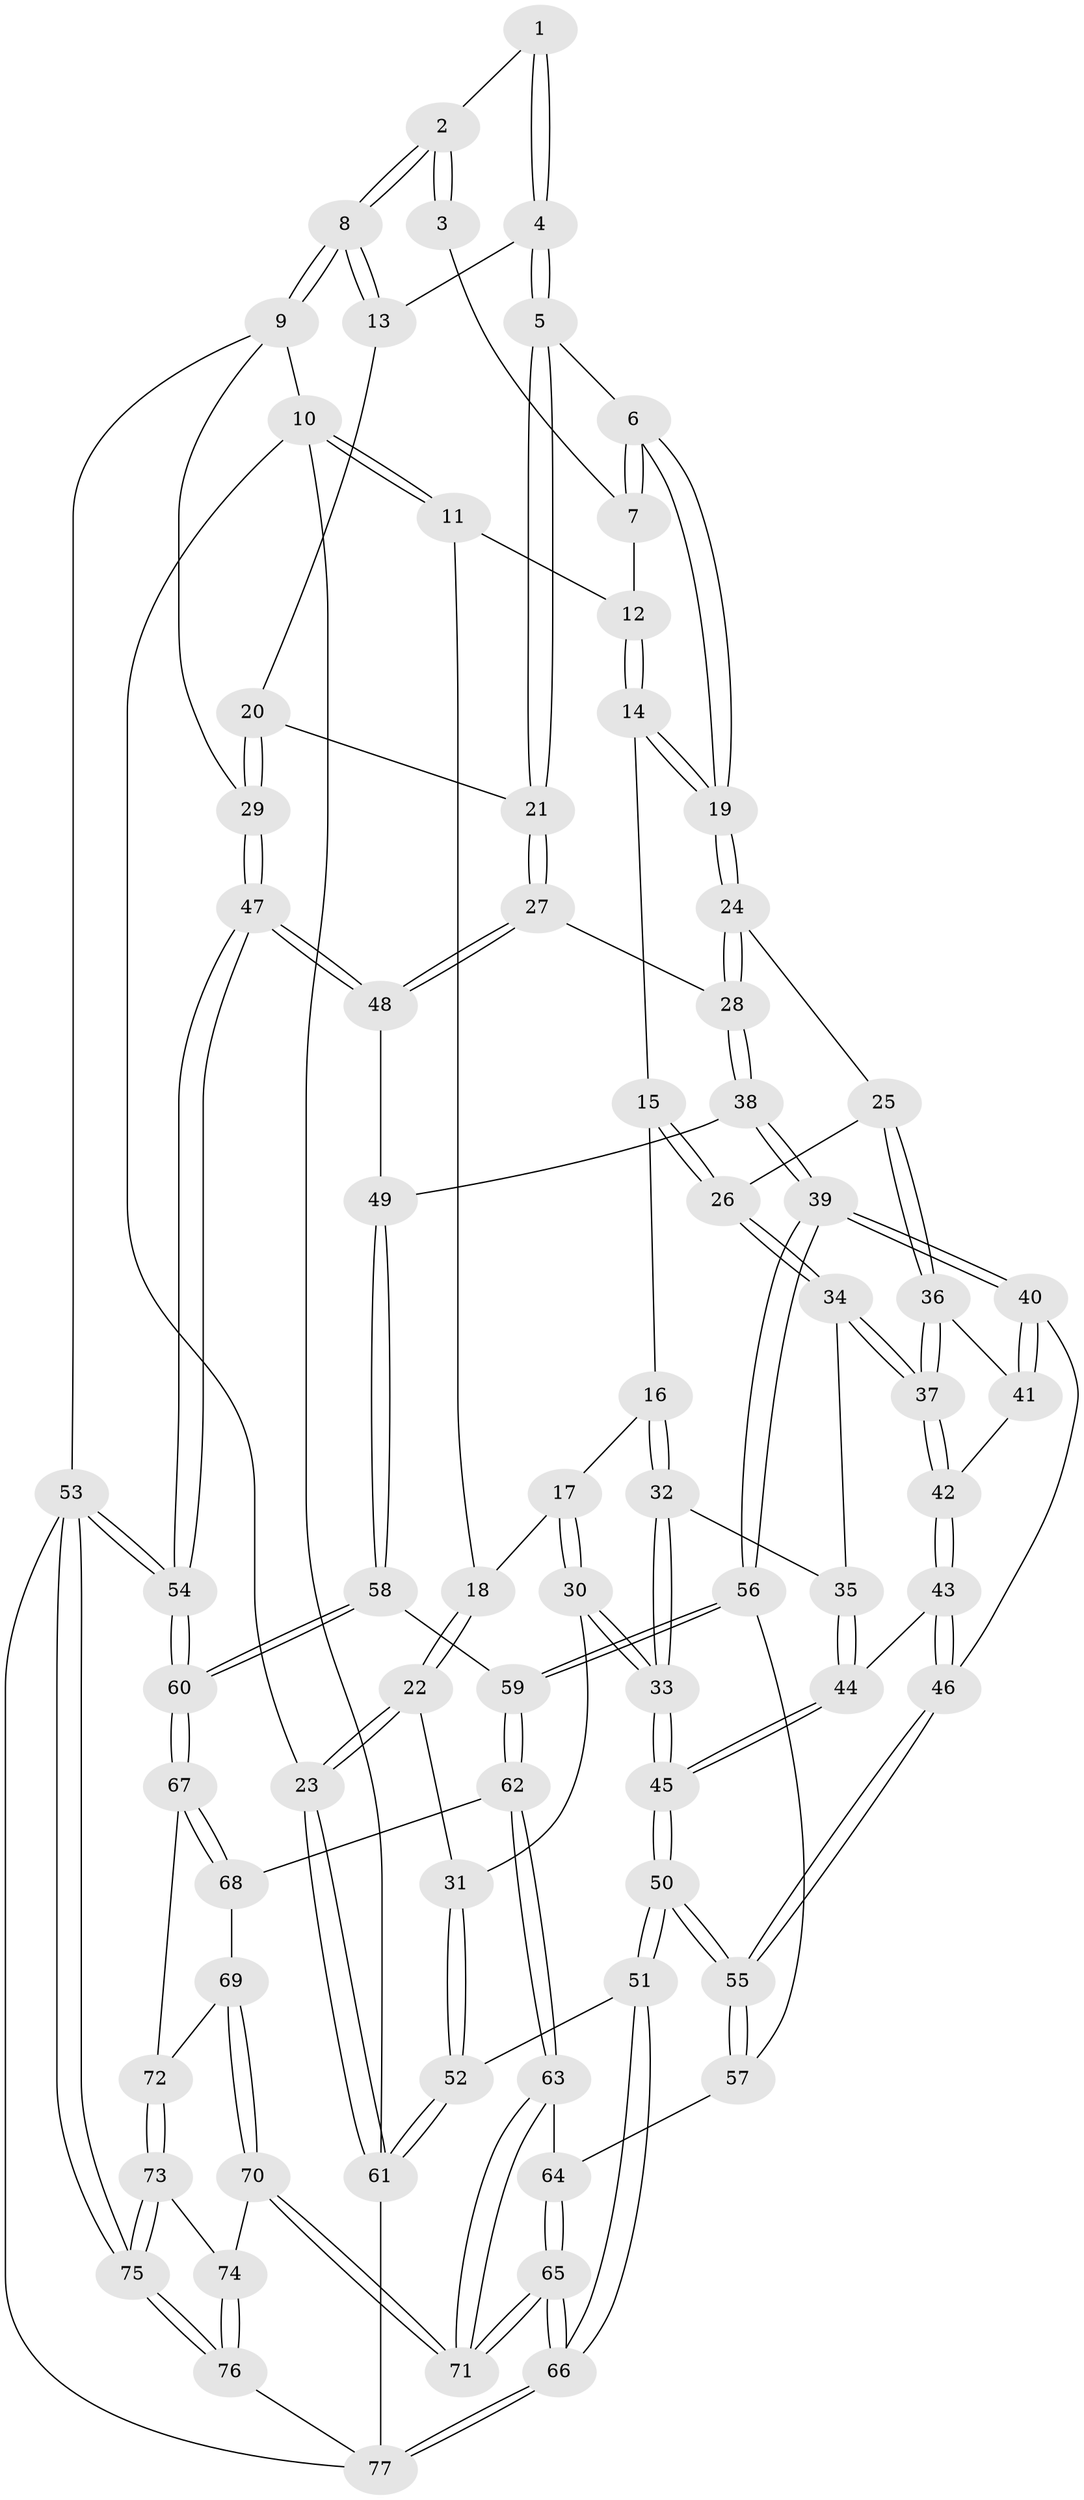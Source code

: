 // Generated by graph-tools (version 1.1) at 2025/03/03/09/25 03:03:13]
// undirected, 77 vertices, 189 edges
graph export_dot {
graph [start="1"]
  node [color=gray90,style=filled];
  1 [pos="+0.8277971987953692+0.044041985420369766"];
  2 [pos="+1+0"];
  3 [pos="+0.6518346020840164+0"];
  4 [pos="+0.8230042114705072+0.09151123310542005"];
  5 [pos="+0.7256982634173937+0.14496429128518992"];
  6 [pos="+0.7050239164401821+0.1326086864578757"];
  7 [pos="+0.5971929845985393+0"];
  8 [pos="+1+0"];
  9 [pos="+1+0"];
  10 [pos="+0+0"];
  11 [pos="+0+0"];
  12 [pos="+0.38186678405786684+0"];
  13 [pos="+0.870922251112516+0.09109256117183087"];
  14 [pos="+0.37891905891645367+0"];
  15 [pos="+0.29146438917579365+0.14496856173292563"];
  16 [pos="+0.23098654874238322+0.19988246536074106"];
  17 [pos="+0.2282757800325917+0.20021819394450058"];
  18 [pos="+0.1272988009226949+0.1525798066222469"];
  19 [pos="+0.5343127785285428+0.20838642725310483"];
  20 [pos="+0.9643582038501894+0.19432255108695506"];
  21 [pos="+0.8033138768047571+0.30191174560560274"];
  22 [pos="+0+0.32053792605258885"];
  23 [pos="+0+0.32056094111675176"];
  24 [pos="+0.5186019922311061+0.2548981964959338"];
  25 [pos="+0.48439649508444904+0.27118946283989737"];
  26 [pos="+0.43487437732714285+0.27085168157907646"];
  27 [pos="+0.800718996598726+0.32529157943314574"];
  28 [pos="+0.5955496774374236+0.34594941202844115"];
  29 [pos="+1+0.15059982532938707"];
  30 [pos="+0.09667063548615615+0.36576151311300187"];
  31 [pos="+0.08096683702407755+0.36808728917478306"];
  32 [pos="+0.29671235730621526+0.32441129428098425"];
  33 [pos="+0.22157806875389327+0.4239314004786203"];
  34 [pos="+0.3498793031408298+0.3256440764080042"];
  35 [pos="+0.3316234329633074+0.3312991439535032"];
  36 [pos="+0.476404369332572+0.3009030259016205"];
  37 [pos="+0.41671940310908384+0.3897668991495516"];
  38 [pos="+0.5767198046409432+0.4367363067947035"];
  39 [pos="+0.5561288638887064+0.4797968706315646"];
  40 [pos="+0.5108420561832129+0.46337729712251324"];
  41 [pos="+0.47760146644944657+0.3898692225561743"];
  42 [pos="+0.41663004745213367+0.40335256296922495"];
  43 [pos="+0.3999404916125267+0.4540409093725137"];
  44 [pos="+0.35729378443975157+0.41694093410272226"];
  45 [pos="+0.23309562256344551+0.4500140512256204"];
  46 [pos="+0.4035108609180208+0.46490486823231425"];
  47 [pos="+1+0.5523726319006804"];
  48 [pos="+0.8130491514506523+0.35690670958271337"];
  49 [pos="+0.7701280996533829+0.4380432223644447"];
  50 [pos="+0.26394615381425496+0.6256403910791608"];
  51 [pos="+0.18474382691700791+0.7503186784442433"];
  52 [pos="+0.14117672915851812+0.7382919262133837"];
  53 [pos="+1+1"];
  54 [pos="+1+0.6175756473822669"];
  55 [pos="+0.3316586247142449+0.5901312059418465"];
  56 [pos="+0.573066258887891+0.535447502234372"];
  57 [pos="+0.4345973743537931+0.596490214551096"];
  58 [pos="+0.756814732389729+0.48239291645957527"];
  59 [pos="+0.6432635466033714+0.5997164820104844"];
  60 [pos="+0.9216903463164426+0.6564280582845291"];
  61 [pos="+0+0.7019934644268645"];
  62 [pos="+0.6456793118848202+0.6118404771028333"];
  63 [pos="+0.6378766751525854+0.6258135098129147"];
  64 [pos="+0.47426399494957505+0.650973720567456"];
  65 [pos="+0.513658109964649+0.840176213174263"];
  66 [pos="+0.37422332909818556+1"];
  67 [pos="+0.8676938564293873+0.6810492610433695"];
  68 [pos="+0.7368960929384508+0.6559367664257729"];
  69 [pos="+0.7235575856891169+0.7754782273895102"];
  70 [pos="+0.716416633384282+0.7965641319913112"];
  71 [pos="+0.5717515276212511+0.7827726841864165"];
  72 [pos="+0.8676524747882152+0.6811383448932172"];
  73 [pos="+0.8149773241071558+0.8156698936869629"];
  74 [pos="+0.7415877374302934+0.8161755788471355"];
  75 [pos="+1+1"];
  76 [pos="+0.6362290530099448+1"];
  77 [pos="+0.3750337233274102+1"];
  1 -- 2;
  1 -- 4;
  1 -- 4;
  2 -- 3;
  2 -- 3;
  2 -- 8;
  2 -- 8;
  3 -- 7;
  4 -- 5;
  4 -- 5;
  4 -- 13;
  5 -- 6;
  5 -- 21;
  5 -- 21;
  6 -- 7;
  6 -- 7;
  6 -- 19;
  6 -- 19;
  7 -- 12;
  8 -- 9;
  8 -- 9;
  8 -- 13;
  8 -- 13;
  9 -- 10;
  9 -- 29;
  9 -- 53;
  10 -- 11;
  10 -- 11;
  10 -- 23;
  10 -- 61;
  11 -- 12;
  11 -- 18;
  12 -- 14;
  12 -- 14;
  13 -- 20;
  14 -- 15;
  14 -- 19;
  14 -- 19;
  15 -- 16;
  15 -- 26;
  15 -- 26;
  16 -- 17;
  16 -- 32;
  16 -- 32;
  17 -- 18;
  17 -- 30;
  17 -- 30;
  18 -- 22;
  18 -- 22;
  19 -- 24;
  19 -- 24;
  20 -- 21;
  20 -- 29;
  20 -- 29;
  21 -- 27;
  21 -- 27;
  22 -- 23;
  22 -- 23;
  22 -- 31;
  23 -- 61;
  23 -- 61;
  24 -- 25;
  24 -- 28;
  24 -- 28;
  25 -- 26;
  25 -- 36;
  25 -- 36;
  26 -- 34;
  26 -- 34;
  27 -- 28;
  27 -- 48;
  27 -- 48;
  28 -- 38;
  28 -- 38;
  29 -- 47;
  29 -- 47;
  30 -- 31;
  30 -- 33;
  30 -- 33;
  31 -- 52;
  31 -- 52;
  32 -- 33;
  32 -- 33;
  32 -- 35;
  33 -- 45;
  33 -- 45;
  34 -- 35;
  34 -- 37;
  34 -- 37;
  35 -- 44;
  35 -- 44;
  36 -- 37;
  36 -- 37;
  36 -- 41;
  37 -- 42;
  37 -- 42;
  38 -- 39;
  38 -- 39;
  38 -- 49;
  39 -- 40;
  39 -- 40;
  39 -- 56;
  39 -- 56;
  40 -- 41;
  40 -- 41;
  40 -- 46;
  41 -- 42;
  42 -- 43;
  42 -- 43;
  43 -- 44;
  43 -- 46;
  43 -- 46;
  44 -- 45;
  44 -- 45;
  45 -- 50;
  45 -- 50;
  46 -- 55;
  46 -- 55;
  47 -- 48;
  47 -- 48;
  47 -- 54;
  47 -- 54;
  48 -- 49;
  49 -- 58;
  49 -- 58;
  50 -- 51;
  50 -- 51;
  50 -- 55;
  50 -- 55;
  51 -- 52;
  51 -- 66;
  51 -- 66;
  52 -- 61;
  52 -- 61;
  53 -- 54;
  53 -- 54;
  53 -- 75;
  53 -- 75;
  53 -- 77;
  54 -- 60;
  54 -- 60;
  55 -- 57;
  55 -- 57;
  56 -- 57;
  56 -- 59;
  56 -- 59;
  57 -- 64;
  58 -- 59;
  58 -- 60;
  58 -- 60;
  59 -- 62;
  59 -- 62;
  60 -- 67;
  60 -- 67;
  61 -- 77;
  62 -- 63;
  62 -- 63;
  62 -- 68;
  63 -- 64;
  63 -- 71;
  63 -- 71;
  64 -- 65;
  64 -- 65;
  65 -- 66;
  65 -- 66;
  65 -- 71;
  65 -- 71;
  66 -- 77;
  66 -- 77;
  67 -- 68;
  67 -- 68;
  67 -- 72;
  68 -- 69;
  69 -- 70;
  69 -- 70;
  69 -- 72;
  70 -- 71;
  70 -- 71;
  70 -- 74;
  72 -- 73;
  72 -- 73;
  73 -- 74;
  73 -- 75;
  73 -- 75;
  74 -- 76;
  74 -- 76;
  75 -- 76;
  75 -- 76;
  76 -- 77;
}
